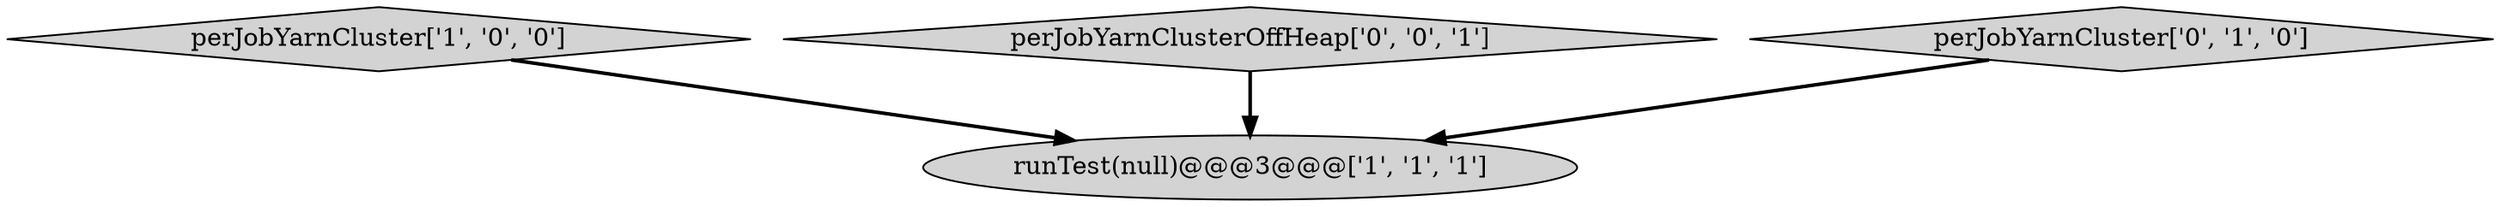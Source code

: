 digraph {
1 [style = filled, label = "perJobYarnCluster['1', '0', '0']", fillcolor = lightgray, shape = diamond image = "AAA0AAABBB1BBB"];
0 [style = filled, label = "runTest(null)@@@3@@@['1', '1', '1']", fillcolor = lightgray, shape = ellipse image = "AAA0AAABBB1BBB"];
3 [style = filled, label = "perJobYarnClusterOffHeap['0', '0', '1']", fillcolor = lightgray, shape = diamond image = "AAA0AAABBB3BBB"];
2 [style = filled, label = "perJobYarnCluster['0', '1', '0']", fillcolor = lightgray, shape = diamond image = "AAA0AAABBB2BBB"];
2->0 [style = bold, label=""];
3->0 [style = bold, label=""];
1->0 [style = bold, label=""];
}
